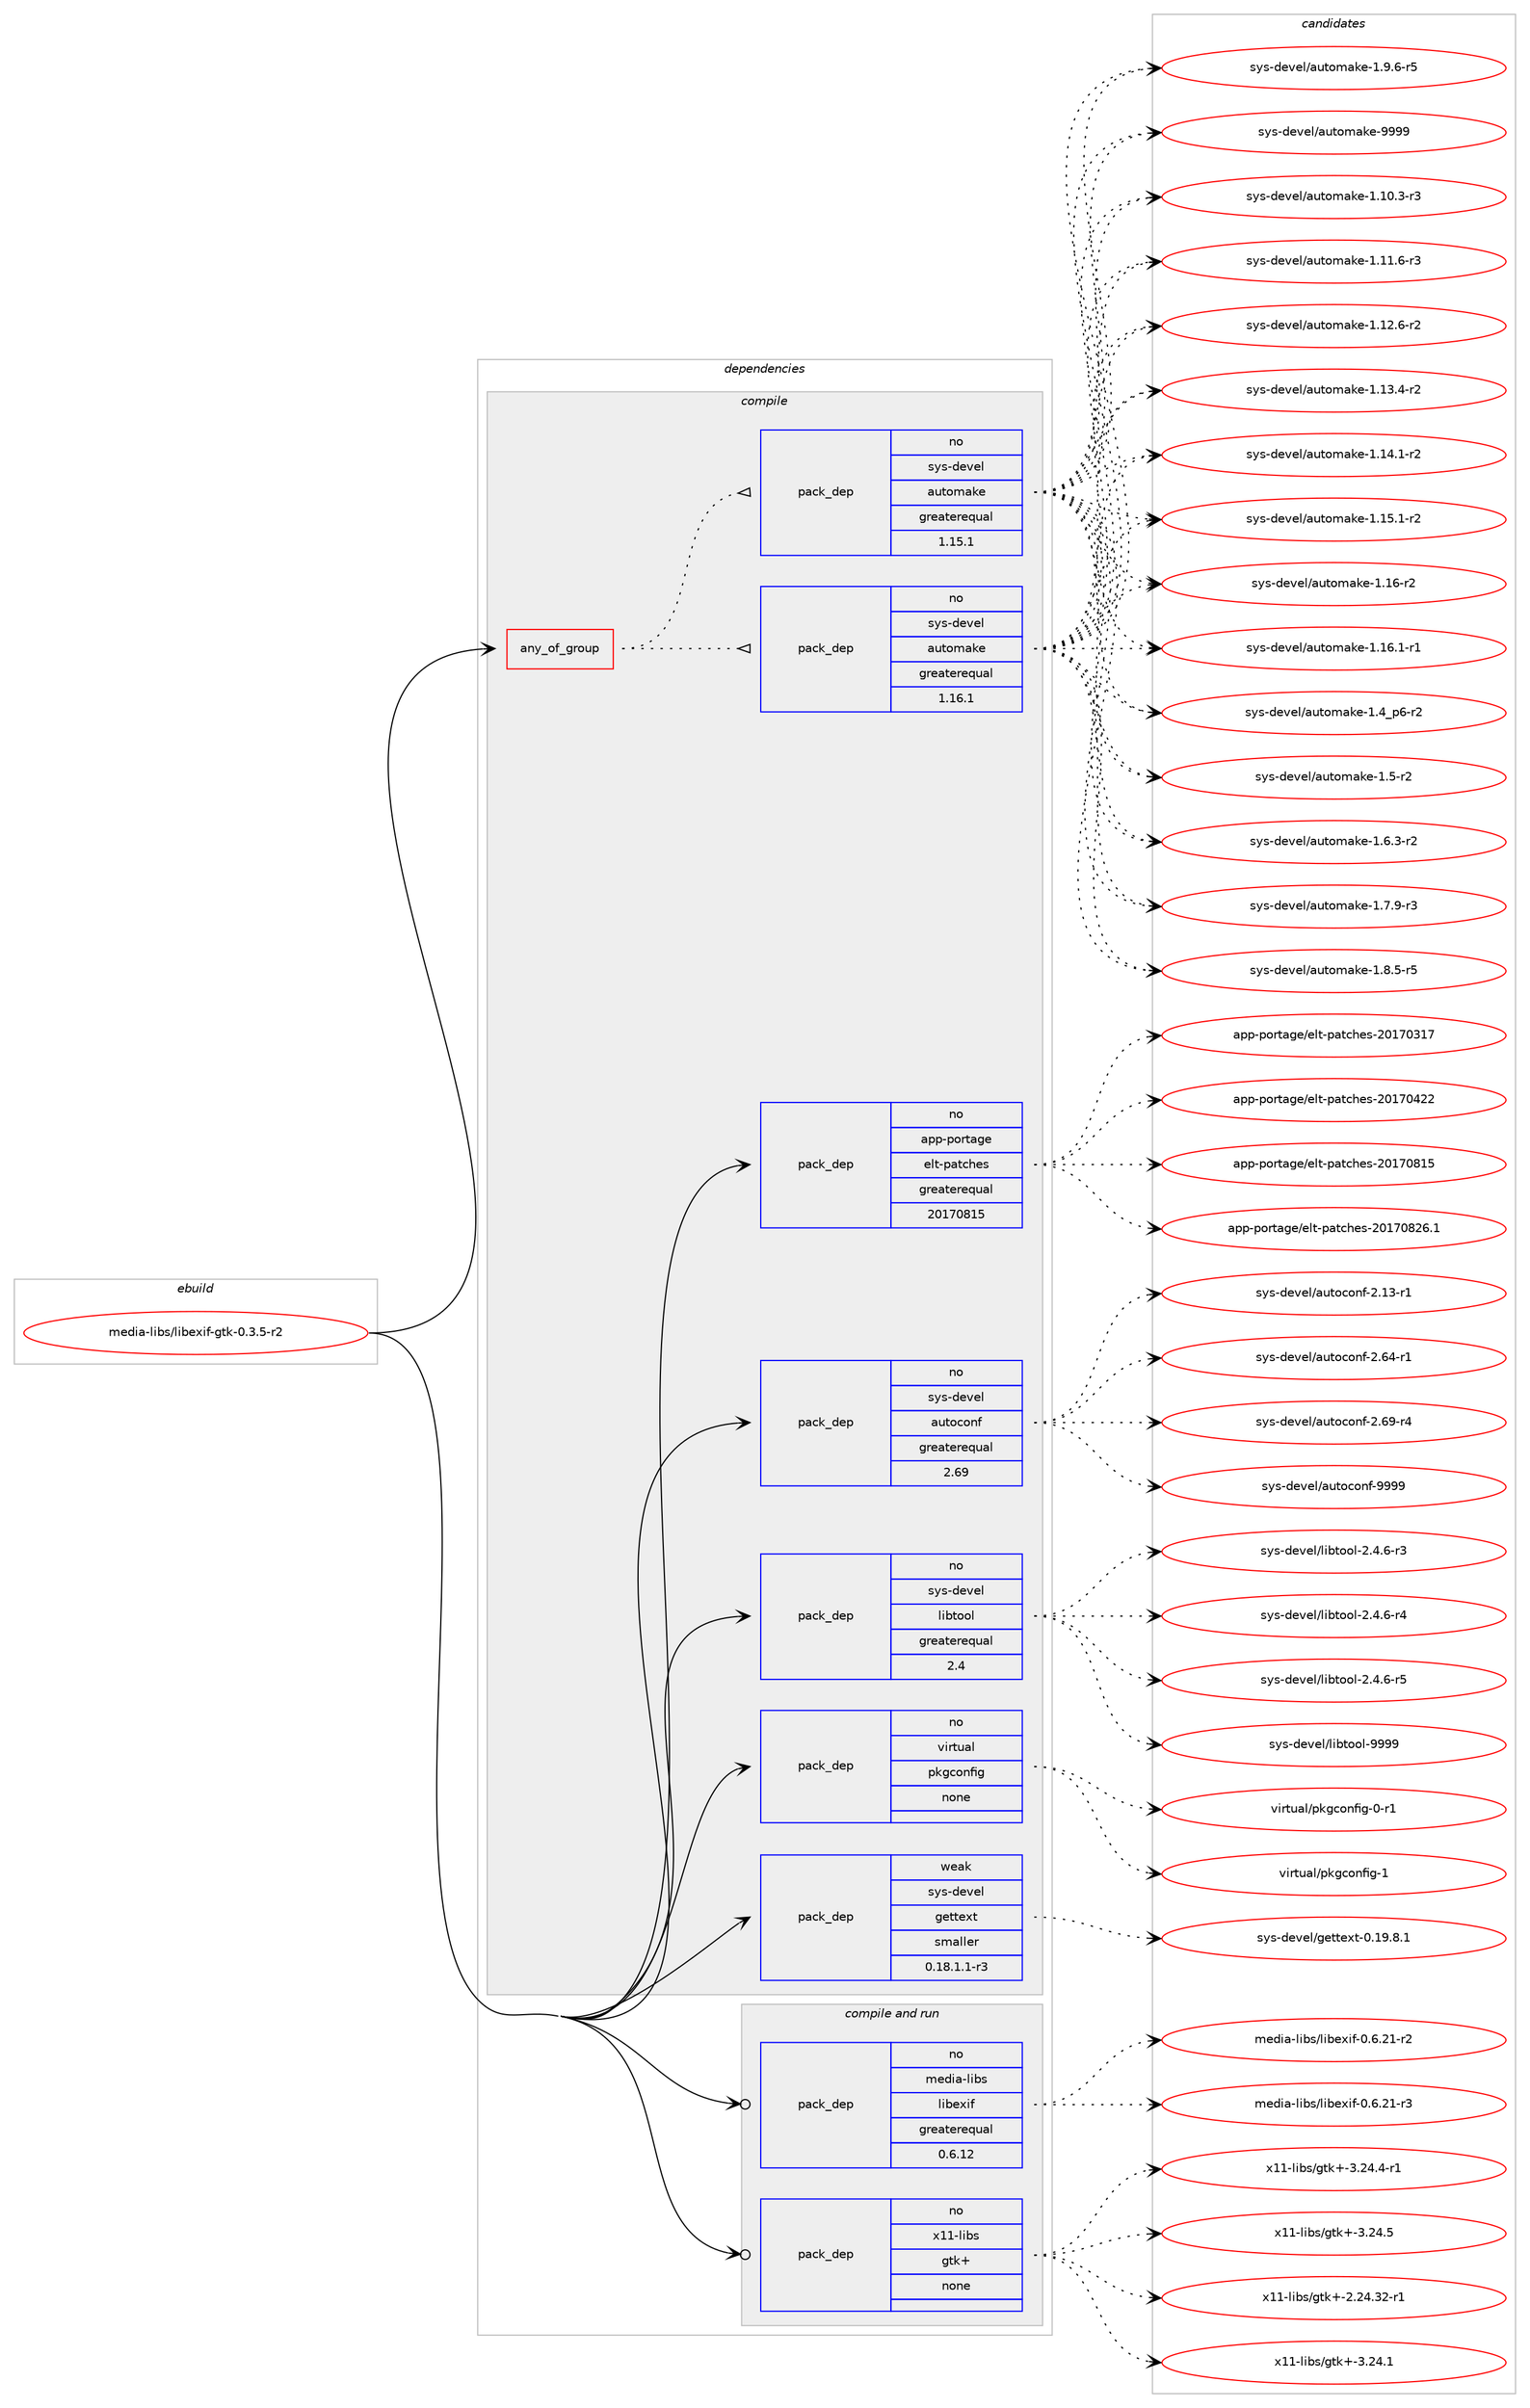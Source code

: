 digraph prolog {

# *************
# Graph options
# *************

newrank=true;
concentrate=true;
compound=true;
graph [rankdir=LR,fontname=Helvetica,fontsize=10,ranksep=1.5];#, ranksep=2.5, nodesep=0.2];
edge  [arrowhead=vee];
node  [fontname=Helvetica,fontsize=10];

# **********
# The ebuild
# **********

subgraph cluster_leftcol {
color=gray;
rank=same;
label=<<i>ebuild</i>>;
id [label="media-libs/libexif-gtk-0.3.5-r2", color=red, width=4, href="../media-libs/libexif-gtk-0.3.5-r2.svg"];
}

# ****************
# The dependencies
# ****************

subgraph cluster_midcol {
color=gray;
label=<<i>dependencies</i>>;
subgraph cluster_compile {
fillcolor="#eeeeee";
style=filled;
label=<<i>compile</i>>;
subgraph any25071 {
dependency1612358 [label=<<TABLE BORDER="0" CELLBORDER="1" CELLSPACING="0" CELLPADDING="4"><TR><TD CELLPADDING="10">any_of_group</TD></TR></TABLE>>, shape=none, color=red];subgraph pack1152248 {
dependency1612359 [label=<<TABLE BORDER="0" CELLBORDER="1" CELLSPACING="0" CELLPADDING="4" WIDTH="220"><TR><TD ROWSPAN="6" CELLPADDING="30">pack_dep</TD></TR><TR><TD WIDTH="110">no</TD></TR><TR><TD>sys-devel</TD></TR><TR><TD>automake</TD></TR><TR><TD>greaterequal</TD></TR><TR><TD>1.16.1</TD></TR></TABLE>>, shape=none, color=blue];
}
dependency1612358:e -> dependency1612359:w [weight=20,style="dotted",arrowhead="oinv"];
subgraph pack1152249 {
dependency1612360 [label=<<TABLE BORDER="0" CELLBORDER="1" CELLSPACING="0" CELLPADDING="4" WIDTH="220"><TR><TD ROWSPAN="6" CELLPADDING="30">pack_dep</TD></TR><TR><TD WIDTH="110">no</TD></TR><TR><TD>sys-devel</TD></TR><TR><TD>automake</TD></TR><TR><TD>greaterequal</TD></TR><TR><TD>1.15.1</TD></TR></TABLE>>, shape=none, color=blue];
}
dependency1612358:e -> dependency1612360:w [weight=20,style="dotted",arrowhead="oinv"];
}
id:e -> dependency1612358:w [weight=20,style="solid",arrowhead="vee"];
subgraph pack1152250 {
dependency1612361 [label=<<TABLE BORDER="0" CELLBORDER="1" CELLSPACING="0" CELLPADDING="4" WIDTH="220"><TR><TD ROWSPAN="6" CELLPADDING="30">pack_dep</TD></TR><TR><TD WIDTH="110">no</TD></TR><TR><TD>app-portage</TD></TR><TR><TD>elt-patches</TD></TR><TR><TD>greaterequal</TD></TR><TR><TD>20170815</TD></TR></TABLE>>, shape=none, color=blue];
}
id:e -> dependency1612361:w [weight=20,style="solid",arrowhead="vee"];
subgraph pack1152251 {
dependency1612362 [label=<<TABLE BORDER="0" CELLBORDER="1" CELLSPACING="0" CELLPADDING="4" WIDTH="220"><TR><TD ROWSPAN="6" CELLPADDING="30">pack_dep</TD></TR><TR><TD WIDTH="110">no</TD></TR><TR><TD>sys-devel</TD></TR><TR><TD>autoconf</TD></TR><TR><TD>greaterequal</TD></TR><TR><TD>2.69</TD></TR></TABLE>>, shape=none, color=blue];
}
id:e -> dependency1612362:w [weight=20,style="solid",arrowhead="vee"];
subgraph pack1152252 {
dependency1612363 [label=<<TABLE BORDER="0" CELLBORDER="1" CELLSPACING="0" CELLPADDING="4" WIDTH="220"><TR><TD ROWSPAN="6" CELLPADDING="30">pack_dep</TD></TR><TR><TD WIDTH="110">no</TD></TR><TR><TD>sys-devel</TD></TR><TR><TD>libtool</TD></TR><TR><TD>greaterequal</TD></TR><TR><TD>2.4</TD></TR></TABLE>>, shape=none, color=blue];
}
id:e -> dependency1612363:w [weight=20,style="solid",arrowhead="vee"];
subgraph pack1152253 {
dependency1612364 [label=<<TABLE BORDER="0" CELLBORDER="1" CELLSPACING="0" CELLPADDING="4" WIDTH="220"><TR><TD ROWSPAN="6" CELLPADDING="30">pack_dep</TD></TR><TR><TD WIDTH="110">no</TD></TR><TR><TD>virtual</TD></TR><TR><TD>pkgconfig</TD></TR><TR><TD>none</TD></TR><TR><TD></TD></TR></TABLE>>, shape=none, color=blue];
}
id:e -> dependency1612364:w [weight=20,style="solid",arrowhead="vee"];
subgraph pack1152254 {
dependency1612365 [label=<<TABLE BORDER="0" CELLBORDER="1" CELLSPACING="0" CELLPADDING="4" WIDTH="220"><TR><TD ROWSPAN="6" CELLPADDING="30">pack_dep</TD></TR><TR><TD WIDTH="110">weak</TD></TR><TR><TD>sys-devel</TD></TR><TR><TD>gettext</TD></TR><TR><TD>smaller</TD></TR><TR><TD>0.18.1.1-r3</TD></TR></TABLE>>, shape=none, color=blue];
}
id:e -> dependency1612365:w [weight=20,style="solid",arrowhead="vee"];
}
subgraph cluster_compileandrun {
fillcolor="#eeeeee";
style=filled;
label=<<i>compile and run</i>>;
subgraph pack1152255 {
dependency1612366 [label=<<TABLE BORDER="0" CELLBORDER="1" CELLSPACING="0" CELLPADDING="4" WIDTH="220"><TR><TD ROWSPAN="6" CELLPADDING="30">pack_dep</TD></TR><TR><TD WIDTH="110">no</TD></TR><TR><TD>media-libs</TD></TR><TR><TD>libexif</TD></TR><TR><TD>greaterequal</TD></TR><TR><TD>0.6.12</TD></TR></TABLE>>, shape=none, color=blue];
}
id:e -> dependency1612366:w [weight=20,style="solid",arrowhead="odotvee"];
subgraph pack1152256 {
dependency1612367 [label=<<TABLE BORDER="0" CELLBORDER="1" CELLSPACING="0" CELLPADDING="4" WIDTH="220"><TR><TD ROWSPAN="6" CELLPADDING="30">pack_dep</TD></TR><TR><TD WIDTH="110">no</TD></TR><TR><TD>x11-libs</TD></TR><TR><TD>gtk+</TD></TR><TR><TD>none</TD></TR><TR><TD></TD></TR></TABLE>>, shape=none, color=blue];
}
id:e -> dependency1612367:w [weight=20,style="solid",arrowhead="odotvee"];
}
subgraph cluster_run {
fillcolor="#eeeeee";
style=filled;
label=<<i>run</i>>;
}
}

# **************
# The candidates
# **************

subgraph cluster_choices {
rank=same;
color=gray;
label=<<i>candidates</i>>;

subgraph choice1152248 {
color=black;
nodesep=1;
choice11512111545100101118101108479711711611110997107101454946494846514511451 [label="sys-devel/automake-1.10.3-r3", color=red, width=4,href="../sys-devel/automake-1.10.3-r3.svg"];
choice11512111545100101118101108479711711611110997107101454946494946544511451 [label="sys-devel/automake-1.11.6-r3", color=red, width=4,href="../sys-devel/automake-1.11.6-r3.svg"];
choice11512111545100101118101108479711711611110997107101454946495046544511450 [label="sys-devel/automake-1.12.6-r2", color=red, width=4,href="../sys-devel/automake-1.12.6-r2.svg"];
choice11512111545100101118101108479711711611110997107101454946495146524511450 [label="sys-devel/automake-1.13.4-r2", color=red, width=4,href="../sys-devel/automake-1.13.4-r2.svg"];
choice11512111545100101118101108479711711611110997107101454946495246494511450 [label="sys-devel/automake-1.14.1-r2", color=red, width=4,href="../sys-devel/automake-1.14.1-r2.svg"];
choice11512111545100101118101108479711711611110997107101454946495346494511450 [label="sys-devel/automake-1.15.1-r2", color=red, width=4,href="../sys-devel/automake-1.15.1-r2.svg"];
choice1151211154510010111810110847971171161111099710710145494649544511450 [label="sys-devel/automake-1.16-r2", color=red, width=4,href="../sys-devel/automake-1.16-r2.svg"];
choice11512111545100101118101108479711711611110997107101454946495446494511449 [label="sys-devel/automake-1.16.1-r1", color=red, width=4,href="../sys-devel/automake-1.16.1-r1.svg"];
choice115121115451001011181011084797117116111109971071014549465295112544511450 [label="sys-devel/automake-1.4_p6-r2", color=red, width=4,href="../sys-devel/automake-1.4_p6-r2.svg"];
choice11512111545100101118101108479711711611110997107101454946534511450 [label="sys-devel/automake-1.5-r2", color=red, width=4,href="../sys-devel/automake-1.5-r2.svg"];
choice115121115451001011181011084797117116111109971071014549465446514511450 [label="sys-devel/automake-1.6.3-r2", color=red, width=4,href="../sys-devel/automake-1.6.3-r2.svg"];
choice115121115451001011181011084797117116111109971071014549465546574511451 [label="sys-devel/automake-1.7.9-r3", color=red, width=4,href="../sys-devel/automake-1.7.9-r3.svg"];
choice115121115451001011181011084797117116111109971071014549465646534511453 [label="sys-devel/automake-1.8.5-r5", color=red, width=4,href="../sys-devel/automake-1.8.5-r5.svg"];
choice115121115451001011181011084797117116111109971071014549465746544511453 [label="sys-devel/automake-1.9.6-r5", color=red, width=4,href="../sys-devel/automake-1.9.6-r5.svg"];
choice115121115451001011181011084797117116111109971071014557575757 [label="sys-devel/automake-9999", color=red, width=4,href="../sys-devel/automake-9999.svg"];
dependency1612359:e -> choice11512111545100101118101108479711711611110997107101454946494846514511451:w [style=dotted,weight="100"];
dependency1612359:e -> choice11512111545100101118101108479711711611110997107101454946494946544511451:w [style=dotted,weight="100"];
dependency1612359:e -> choice11512111545100101118101108479711711611110997107101454946495046544511450:w [style=dotted,weight="100"];
dependency1612359:e -> choice11512111545100101118101108479711711611110997107101454946495146524511450:w [style=dotted,weight="100"];
dependency1612359:e -> choice11512111545100101118101108479711711611110997107101454946495246494511450:w [style=dotted,weight="100"];
dependency1612359:e -> choice11512111545100101118101108479711711611110997107101454946495346494511450:w [style=dotted,weight="100"];
dependency1612359:e -> choice1151211154510010111810110847971171161111099710710145494649544511450:w [style=dotted,weight="100"];
dependency1612359:e -> choice11512111545100101118101108479711711611110997107101454946495446494511449:w [style=dotted,weight="100"];
dependency1612359:e -> choice115121115451001011181011084797117116111109971071014549465295112544511450:w [style=dotted,weight="100"];
dependency1612359:e -> choice11512111545100101118101108479711711611110997107101454946534511450:w [style=dotted,weight="100"];
dependency1612359:e -> choice115121115451001011181011084797117116111109971071014549465446514511450:w [style=dotted,weight="100"];
dependency1612359:e -> choice115121115451001011181011084797117116111109971071014549465546574511451:w [style=dotted,weight="100"];
dependency1612359:e -> choice115121115451001011181011084797117116111109971071014549465646534511453:w [style=dotted,weight="100"];
dependency1612359:e -> choice115121115451001011181011084797117116111109971071014549465746544511453:w [style=dotted,weight="100"];
dependency1612359:e -> choice115121115451001011181011084797117116111109971071014557575757:w [style=dotted,weight="100"];
}
subgraph choice1152249 {
color=black;
nodesep=1;
choice11512111545100101118101108479711711611110997107101454946494846514511451 [label="sys-devel/automake-1.10.3-r3", color=red, width=4,href="../sys-devel/automake-1.10.3-r3.svg"];
choice11512111545100101118101108479711711611110997107101454946494946544511451 [label="sys-devel/automake-1.11.6-r3", color=red, width=4,href="../sys-devel/automake-1.11.6-r3.svg"];
choice11512111545100101118101108479711711611110997107101454946495046544511450 [label="sys-devel/automake-1.12.6-r2", color=red, width=4,href="../sys-devel/automake-1.12.6-r2.svg"];
choice11512111545100101118101108479711711611110997107101454946495146524511450 [label="sys-devel/automake-1.13.4-r2", color=red, width=4,href="../sys-devel/automake-1.13.4-r2.svg"];
choice11512111545100101118101108479711711611110997107101454946495246494511450 [label="sys-devel/automake-1.14.1-r2", color=red, width=4,href="../sys-devel/automake-1.14.1-r2.svg"];
choice11512111545100101118101108479711711611110997107101454946495346494511450 [label="sys-devel/automake-1.15.1-r2", color=red, width=4,href="../sys-devel/automake-1.15.1-r2.svg"];
choice1151211154510010111810110847971171161111099710710145494649544511450 [label="sys-devel/automake-1.16-r2", color=red, width=4,href="../sys-devel/automake-1.16-r2.svg"];
choice11512111545100101118101108479711711611110997107101454946495446494511449 [label="sys-devel/automake-1.16.1-r1", color=red, width=4,href="../sys-devel/automake-1.16.1-r1.svg"];
choice115121115451001011181011084797117116111109971071014549465295112544511450 [label="sys-devel/automake-1.4_p6-r2", color=red, width=4,href="../sys-devel/automake-1.4_p6-r2.svg"];
choice11512111545100101118101108479711711611110997107101454946534511450 [label="sys-devel/automake-1.5-r2", color=red, width=4,href="../sys-devel/automake-1.5-r2.svg"];
choice115121115451001011181011084797117116111109971071014549465446514511450 [label="sys-devel/automake-1.6.3-r2", color=red, width=4,href="../sys-devel/automake-1.6.3-r2.svg"];
choice115121115451001011181011084797117116111109971071014549465546574511451 [label="sys-devel/automake-1.7.9-r3", color=red, width=4,href="../sys-devel/automake-1.7.9-r3.svg"];
choice115121115451001011181011084797117116111109971071014549465646534511453 [label="sys-devel/automake-1.8.5-r5", color=red, width=4,href="../sys-devel/automake-1.8.5-r5.svg"];
choice115121115451001011181011084797117116111109971071014549465746544511453 [label="sys-devel/automake-1.9.6-r5", color=red, width=4,href="../sys-devel/automake-1.9.6-r5.svg"];
choice115121115451001011181011084797117116111109971071014557575757 [label="sys-devel/automake-9999", color=red, width=4,href="../sys-devel/automake-9999.svg"];
dependency1612360:e -> choice11512111545100101118101108479711711611110997107101454946494846514511451:w [style=dotted,weight="100"];
dependency1612360:e -> choice11512111545100101118101108479711711611110997107101454946494946544511451:w [style=dotted,weight="100"];
dependency1612360:e -> choice11512111545100101118101108479711711611110997107101454946495046544511450:w [style=dotted,weight="100"];
dependency1612360:e -> choice11512111545100101118101108479711711611110997107101454946495146524511450:w [style=dotted,weight="100"];
dependency1612360:e -> choice11512111545100101118101108479711711611110997107101454946495246494511450:w [style=dotted,weight="100"];
dependency1612360:e -> choice11512111545100101118101108479711711611110997107101454946495346494511450:w [style=dotted,weight="100"];
dependency1612360:e -> choice1151211154510010111810110847971171161111099710710145494649544511450:w [style=dotted,weight="100"];
dependency1612360:e -> choice11512111545100101118101108479711711611110997107101454946495446494511449:w [style=dotted,weight="100"];
dependency1612360:e -> choice115121115451001011181011084797117116111109971071014549465295112544511450:w [style=dotted,weight="100"];
dependency1612360:e -> choice11512111545100101118101108479711711611110997107101454946534511450:w [style=dotted,weight="100"];
dependency1612360:e -> choice115121115451001011181011084797117116111109971071014549465446514511450:w [style=dotted,weight="100"];
dependency1612360:e -> choice115121115451001011181011084797117116111109971071014549465546574511451:w [style=dotted,weight="100"];
dependency1612360:e -> choice115121115451001011181011084797117116111109971071014549465646534511453:w [style=dotted,weight="100"];
dependency1612360:e -> choice115121115451001011181011084797117116111109971071014549465746544511453:w [style=dotted,weight="100"];
dependency1612360:e -> choice115121115451001011181011084797117116111109971071014557575757:w [style=dotted,weight="100"];
}
subgraph choice1152250 {
color=black;
nodesep=1;
choice97112112451121111141169710310147101108116451129711699104101115455048495548514955 [label="app-portage/elt-patches-20170317", color=red, width=4,href="../app-portage/elt-patches-20170317.svg"];
choice97112112451121111141169710310147101108116451129711699104101115455048495548525050 [label="app-portage/elt-patches-20170422", color=red, width=4,href="../app-portage/elt-patches-20170422.svg"];
choice97112112451121111141169710310147101108116451129711699104101115455048495548564953 [label="app-portage/elt-patches-20170815", color=red, width=4,href="../app-portage/elt-patches-20170815.svg"];
choice971121124511211111411697103101471011081164511297116991041011154550484955485650544649 [label="app-portage/elt-patches-20170826.1", color=red, width=4,href="../app-portage/elt-patches-20170826.1.svg"];
dependency1612361:e -> choice97112112451121111141169710310147101108116451129711699104101115455048495548514955:w [style=dotted,weight="100"];
dependency1612361:e -> choice97112112451121111141169710310147101108116451129711699104101115455048495548525050:w [style=dotted,weight="100"];
dependency1612361:e -> choice97112112451121111141169710310147101108116451129711699104101115455048495548564953:w [style=dotted,weight="100"];
dependency1612361:e -> choice971121124511211111411697103101471011081164511297116991041011154550484955485650544649:w [style=dotted,weight="100"];
}
subgraph choice1152251 {
color=black;
nodesep=1;
choice1151211154510010111810110847971171161119911111010245504649514511449 [label="sys-devel/autoconf-2.13-r1", color=red, width=4,href="../sys-devel/autoconf-2.13-r1.svg"];
choice1151211154510010111810110847971171161119911111010245504654524511449 [label="sys-devel/autoconf-2.64-r1", color=red, width=4,href="../sys-devel/autoconf-2.64-r1.svg"];
choice1151211154510010111810110847971171161119911111010245504654574511452 [label="sys-devel/autoconf-2.69-r4", color=red, width=4,href="../sys-devel/autoconf-2.69-r4.svg"];
choice115121115451001011181011084797117116111991111101024557575757 [label="sys-devel/autoconf-9999", color=red, width=4,href="../sys-devel/autoconf-9999.svg"];
dependency1612362:e -> choice1151211154510010111810110847971171161119911111010245504649514511449:w [style=dotted,weight="100"];
dependency1612362:e -> choice1151211154510010111810110847971171161119911111010245504654524511449:w [style=dotted,weight="100"];
dependency1612362:e -> choice1151211154510010111810110847971171161119911111010245504654574511452:w [style=dotted,weight="100"];
dependency1612362:e -> choice115121115451001011181011084797117116111991111101024557575757:w [style=dotted,weight="100"];
}
subgraph choice1152252 {
color=black;
nodesep=1;
choice1151211154510010111810110847108105981161111111084550465246544511451 [label="sys-devel/libtool-2.4.6-r3", color=red, width=4,href="../sys-devel/libtool-2.4.6-r3.svg"];
choice1151211154510010111810110847108105981161111111084550465246544511452 [label="sys-devel/libtool-2.4.6-r4", color=red, width=4,href="../sys-devel/libtool-2.4.6-r4.svg"];
choice1151211154510010111810110847108105981161111111084550465246544511453 [label="sys-devel/libtool-2.4.6-r5", color=red, width=4,href="../sys-devel/libtool-2.4.6-r5.svg"];
choice1151211154510010111810110847108105981161111111084557575757 [label="sys-devel/libtool-9999", color=red, width=4,href="../sys-devel/libtool-9999.svg"];
dependency1612363:e -> choice1151211154510010111810110847108105981161111111084550465246544511451:w [style=dotted,weight="100"];
dependency1612363:e -> choice1151211154510010111810110847108105981161111111084550465246544511452:w [style=dotted,weight="100"];
dependency1612363:e -> choice1151211154510010111810110847108105981161111111084550465246544511453:w [style=dotted,weight="100"];
dependency1612363:e -> choice1151211154510010111810110847108105981161111111084557575757:w [style=dotted,weight="100"];
}
subgraph choice1152253 {
color=black;
nodesep=1;
choice11810511411611797108471121071039911111010210510345484511449 [label="virtual/pkgconfig-0-r1", color=red, width=4,href="../virtual/pkgconfig-0-r1.svg"];
choice1181051141161179710847112107103991111101021051034549 [label="virtual/pkgconfig-1", color=red, width=4,href="../virtual/pkgconfig-1.svg"];
dependency1612364:e -> choice11810511411611797108471121071039911111010210510345484511449:w [style=dotted,weight="100"];
dependency1612364:e -> choice1181051141161179710847112107103991111101021051034549:w [style=dotted,weight="100"];
}
subgraph choice1152254 {
color=black;
nodesep=1;
choice1151211154510010111810110847103101116116101120116454846495746564649 [label="sys-devel/gettext-0.19.8.1", color=red, width=4,href="../sys-devel/gettext-0.19.8.1.svg"];
dependency1612365:e -> choice1151211154510010111810110847103101116116101120116454846495746564649:w [style=dotted,weight="100"];
}
subgraph choice1152255 {
color=black;
nodesep=1;
choice1091011001059745108105981154710810598101120105102454846544650494511450 [label="media-libs/libexif-0.6.21-r2", color=red, width=4,href="../media-libs/libexif-0.6.21-r2.svg"];
choice1091011001059745108105981154710810598101120105102454846544650494511451 [label="media-libs/libexif-0.6.21-r3", color=red, width=4,href="../media-libs/libexif-0.6.21-r3.svg"];
dependency1612366:e -> choice1091011001059745108105981154710810598101120105102454846544650494511450:w [style=dotted,weight="100"];
dependency1612366:e -> choice1091011001059745108105981154710810598101120105102454846544650494511451:w [style=dotted,weight="100"];
}
subgraph choice1152256 {
color=black;
nodesep=1;
choice12049494510810598115471031161074345504650524651504511449 [label="x11-libs/gtk+-2.24.32-r1", color=red, width=4,href="../x11-libs/gtk+-2.24.32-r1.svg"];
choice12049494510810598115471031161074345514650524649 [label="x11-libs/gtk+-3.24.1", color=red, width=4,href="../x11-libs/gtk+-3.24.1.svg"];
choice120494945108105981154710311610743455146505246524511449 [label="x11-libs/gtk+-3.24.4-r1", color=red, width=4,href="../x11-libs/gtk+-3.24.4-r1.svg"];
choice12049494510810598115471031161074345514650524653 [label="x11-libs/gtk+-3.24.5", color=red, width=4,href="../x11-libs/gtk+-3.24.5.svg"];
dependency1612367:e -> choice12049494510810598115471031161074345504650524651504511449:w [style=dotted,weight="100"];
dependency1612367:e -> choice12049494510810598115471031161074345514650524649:w [style=dotted,weight="100"];
dependency1612367:e -> choice120494945108105981154710311610743455146505246524511449:w [style=dotted,weight="100"];
dependency1612367:e -> choice12049494510810598115471031161074345514650524653:w [style=dotted,weight="100"];
}
}

}
